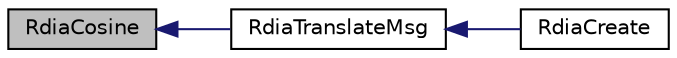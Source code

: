 digraph "RdiaCosine"
{
  edge [fontname="Helvetica",fontsize="10",labelfontname="Helvetica",labelfontsize="10"];
  node [fontname="Helvetica",fontsize="10",shape=record];
  rankdir="LR";
  Node1 [label="RdiaCosine",height=0.2,width=0.4,color="black", fillcolor="grey75", style="filled", fontcolor="black"];
  Node1 -> Node2 [dir="back",color="midnightblue",fontsize="10",style="solid",fontname="Helvetica"];
  Node2 [label="RdiaTranslateMsg",height=0.2,width=0.4,color="black", fillcolor="white", style="filled",URL="$_round_dial_8h.html#ad9c114a06fc9dbffe042d9380db6f54e"];
  Node2 -> Node3 [dir="back",color="midnightblue",fontsize="10",style="solid",fontname="Helvetica"];
  Node3 [label="RdiaCreate",height=0.2,width=0.4,color="black", fillcolor="white", style="filled",URL="$_round_dial_8h.html#a110b820e88b0eb66d71588860795295c"];
}

